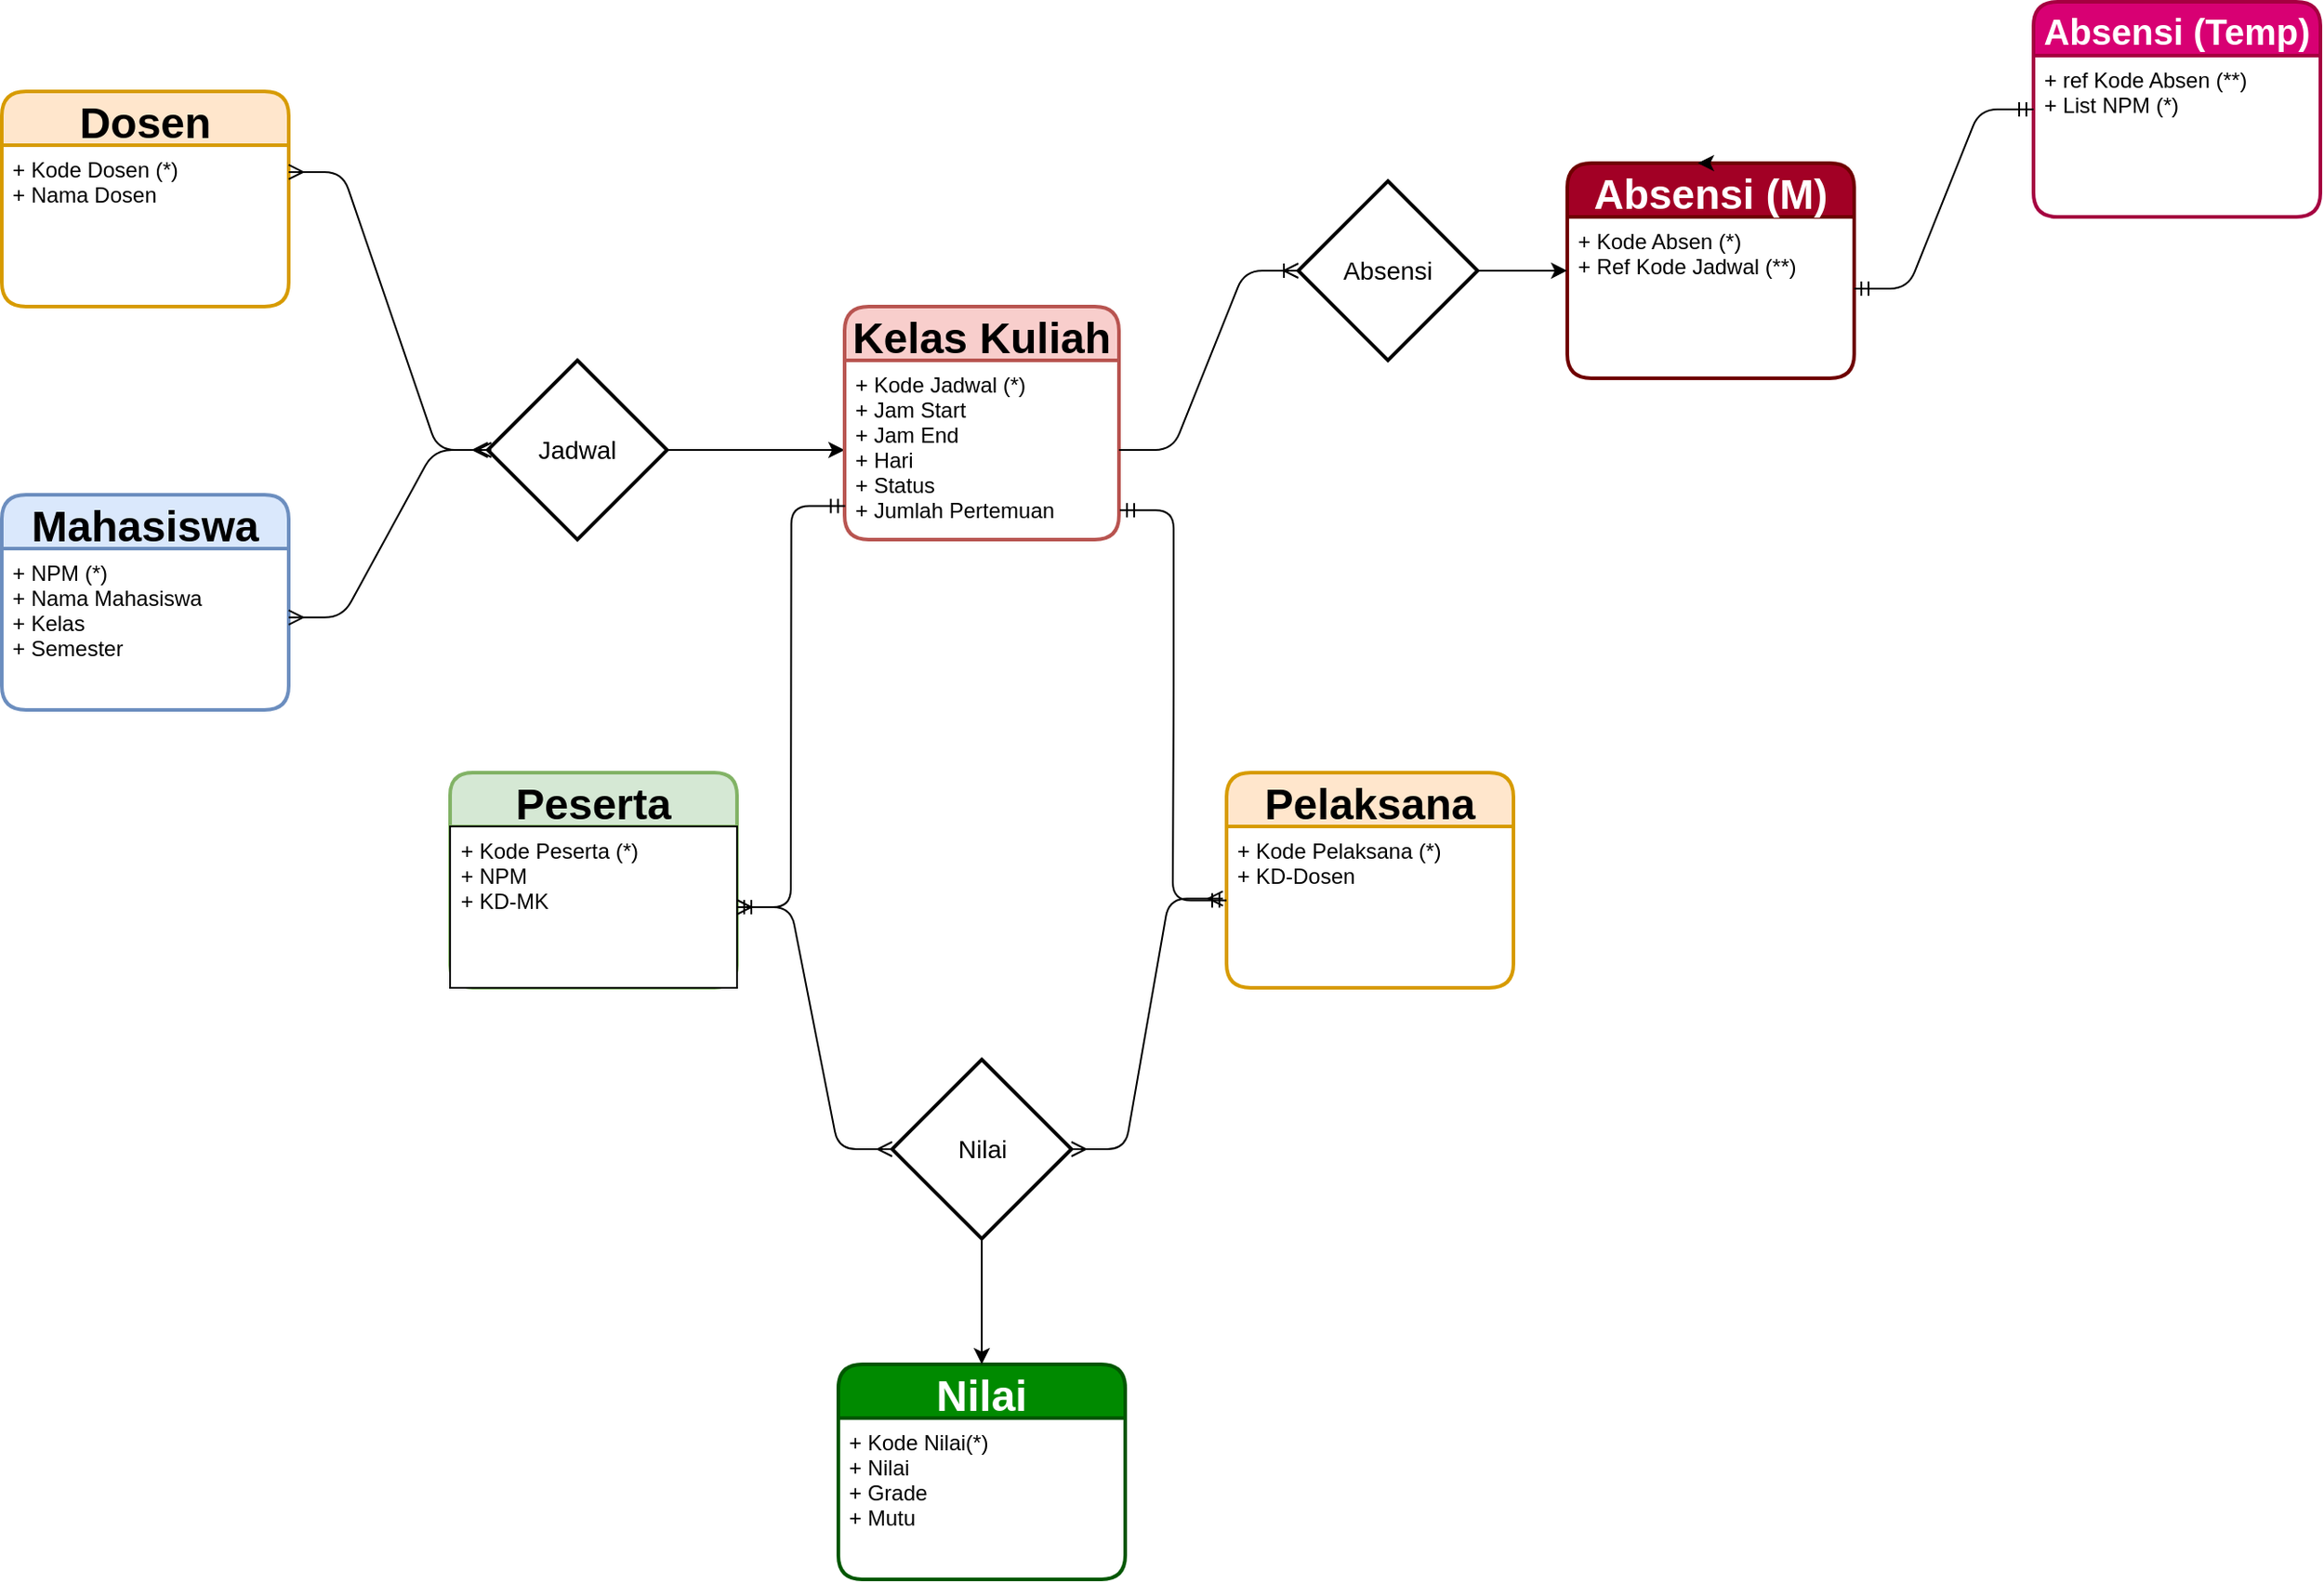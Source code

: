 <mxfile version="12.2.6" type="device" pages="1"><diagram id="yHryf3RU_HuBcMPViK_l" name="Page-1"><mxGraphModel dx="1006" dy="1711" grid="1" gridSize="10" guides="1" tooltips="1" connect="1" arrows="1" fold="1" page="1" pageScale="1" pageWidth="827" pageHeight="1169" math="0" shadow="0"><root><mxCell id="0"/><mxCell id="1" parent="0"/><mxCell id="_zkFOWTX7wUk2T6bQcha-3" value="Mahasiswa" style="swimlane;childLayout=stackLayout;horizontal=1;startSize=30;horizontalStack=0;fillColor=#dae8fc;rounded=1;fontSize=24;fontStyle=1;strokeWidth=2;resizeParent=0;resizeLast=1;shadow=0;dashed=0;align=center;strokeColor=#6c8ebf;" parent="1" vertex="1"><mxGeometry x="190" y="255" width="160" height="120" as="geometry"/></mxCell><mxCell id="_zkFOWTX7wUk2T6bQcha-4" value="+ NPM (*)&#10;+ Nama Mahasiswa&#10;+ Kelas&#10;+ Semester" style="align=left;strokeColor=none;fillColor=none;spacingLeft=4;fontSize=12;verticalAlign=top;resizable=0;rotatable=0;part=1;" parent="_zkFOWTX7wUk2T6bQcha-3" vertex="1"><mxGeometry y="30" width="160" height="90" as="geometry"/></mxCell><mxCell id="_zkFOWTX7wUk2T6bQcha-24" value="" style="edgeStyle=orthogonalEdgeStyle;rounded=0;orthogonalLoop=1;jettySize=auto;html=1;fontSize=20;" parent="1" source="_zkFOWTX7wUk2T6bQcha-5" target="_zkFOWTX7wUk2T6bQcha-10" edge="1"><mxGeometry relative="1" as="geometry"/></mxCell><mxCell id="_zkFOWTX7wUk2T6bQcha-5" value="Jadwal" style="shape=rhombus;strokeWidth=2;fontSize=17;perimeter=rhombusPerimeter;whiteSpace=wrap;html=1;align=center;fontSize=14;" parent="1" vertex="1"><mxGeometry x="461" y="180" width="100" height="100" as="geometry"/></mxCell><mxCell id="_zkFOWTX7wUk2T6bQcha-9" value="Kelas Kuliah" style="swimlane;childLayout=stackLayout;horizontal=1;startSize=30;horizontalStack=0;fillColor=#f8cecc;rounded=1;fontSize=24;fontStyle=1;strokeWidth=2;resizeParent=0;resizeLast=1;shadow=0;dashed=0;align=center;strokeColor=#b85450;" parent="1" vertex="1"><mxGeometry x="660" y="150" width="153" height="130" as="geometry"/></mxCell><mxCell id="_zkFOWTX7wUk2T6bQcha-10" value="+ Kode Jadwal (*)&#10;+ Jam Start&#10;+ Jam End&#10;+ Hari&#10;+ Status&#10;+ Jumlah Pertemuan" style="align=left;strokeColor=none;fillColor=none;spacingLeft=4;fontSize=12;verticalAlign=top;resizable=0;rotatable=0;part=1;" parent="_zkFOWTX7wUk2T6bQcha-9" vertex="1"><mxGeometry y="30" width="153" height="100" as="geometry"/></mxCell><mxCell id="_zkFOWTX7wUk2T6bQcha-11" value="Absensi (M)" style="swimlane;childLayout=stackLayout;horizontal=1;startSize=30;horizontalStack=0;fillColor=#a20025;rounded=1;fontSize=23;fontStyle=1;strokeWidth=2;resizeParent=0;resizeLast=1;shadow=0;dashed=0;align=center;strokeColor=#6F0000;fontColor=#ffffff;" parent="1" vertex="1"><mxGeometry x="1063" y="70" width="160" height="120" as="geometry"/></mxCell><mxCell id="_zkFOWTX7wUk2T6bQcha-12" value="+ Kode Absen (*)&#10;+ Ref Kode Jadwal (**)" style="align=left;strokeColor=none;fillColor=none;spacingLeft=4;fontSize=12;verticalAlign=top;resizable=0;rotatable=0;part=1;" parent="_zkFOWTX7wUk2T6bQcha-11" vertex="1"><mxGeometry y="30" width="160" height="90" as="geometry"/></mxCell><mxCell id="_zkFOWTX7wUk2T6bQcha-13" value="Absensi (Temp)" style="swimlane;childLayout=stackLayout;horizontal=1;startSize=30;horizontalStack=0;fillColor=#d80073;rounded=1;fontSize=20;fontStyle=1;strokeWidth=2;resizeParent=0;resizeLast=1;shadow=0;dashed=0;align=center;strokeColor=#A50040;fontColor=#ffffff;" parent="1" vertex="1"><mxGeometry x="1323" y="-20" width="160" height="120" as="geometry"/></mxCell><mxCell id="_zkFOWTX7wUk2T6bQcha-14" value="+ ref Kode Absen (**)&#10;+ List NPM (*)" style="align=left;strokeColor=none;fillColor=none;spacingLeft=4;fontSize=12;verticalAlign=top;resizable=0;rotatable=0;part=1;" parent="_zkFOWTX7wUk2T6bQcha-13" vertex="1"><mxGeometry y="30" width="160" height="90" as="geometry"/></mxCell><mxCell id="_zkFOWTX7wUk2T6bQcha-15" style="edgeStyle=orthogonalEdgeStyle;rounded=0;orthogonalLoop=1;jettySize=auto;html=1;exitX=0.5;exitY=0;exitDx=0;exitDy=0;entryX=0.455;entryY=0;entryDx=0;entryDy=0;entryPerimeter=0;fontSize=20;" parent="1" source="_zkFOWTX7wUk2T6bQcha-11" target="_zkFOWTX7wUk2T6bQcha-11" edge="1"><mxGeometry relative="1" as="geometry"/></mxCell><mxCell id="_zkFOWTX7wUk2T6bQcha-16" value="Nilai" style="swimlane;childLayout=stackLayout;horizontal=1;startSize=30;horizontalStack=0;fillColor=#008a00;rounded=1;fontSize=24;fontStyle=1;strokeWidth=2;resizeParent=0;resizeLast=1;shadow=0;dashed=0;align=center;strokeColor=#005700;fontColor=#ffffff;" parent="1" vertex="1"><mxGeometry x="656.5" y="740" width="160" height="120" as="geometry"/></mxCell><mxCell id="_zkFOWTX7wUk2T6bQcha-17" value="+ Kode Nilai(*) &#10;+ Nilai&#10;+ Grade&#10;+ Mutu" style="align=left;strokeColor=none;fillColor=none;spacingLeft=4;fontSize=12;verticalAlign=top;resizable=0;rotatable=0;part=1;" parent="_zkFOWTX7wUk2T6bQcha-16" vertex="1"><mxGeometry y="30" width="160" height="90" as="geometry"/></mxCell><mxCell id="_zkFOWTX7wUk2T6bQcha-1" value="Dosen" style="swimlane;childLayout=stackLayout;horizontal=1;startSize=30;horizontalStack=0;fillColor=#ffe6cc;rounded=1;fontSize=24;fontStyle=1;strokeWidth=2;resizeParent=0;resizeLast=1;shadow=0;dashed=0;align=center;strokeColor=#d79b00;" parent="1" vertex="1"><mxGeometry x="190" y="30" width="160" height="120" as="geometry"/></mxCell><mxCell id="_zkFOWTX7wUk2T6bQcha-2" value="+ Kode Dosen (*)&#10;+ Nama Dosen" style="align=left;strokeColor=none;fillColor=none;spacingLeft=4;fontSize=12;verticalAlign=top;resizable=0;rotatable=0;part=1;" parent="_zkFOWTX7wUk2T6bQcha-1" vertex="1"><mxGeometry y="30" width="160" height="90" as="geometry"/></mxCell><mxCell id="_zkFOWTX7wUk2T6bQcha-18" value="" style="edgeStyle=entityRelationEdgeStyle;fontSize=12;html=1;endArrow=ERmany;startArrow=ERmany;exitX=1;exitY=0.166;exitDx=0;exitDy=0;exitPerimeter=0;" parent="1" source="_zkFOWTX7wUk2T6bQcha-2" edge="1"><mxGeometry width="100" height="100" relative="1" as="geometry"><mxPoint x="370" y="60" as="sourcePoint"/><mxPoint x="463" y="230" as="targetPoint"/></mxGeometry></mxCell><mxCell id="_zkFOWTX7wUk2T6bQcha-19" value="" style="edgeStyle=entityRelationEdgeStyle;fontSize=12;html=1;endArrow=ERmany;startArrow=ERmany;exitX=1;exitY=0.427;exitDx=0;exitDy=0;exitPerimeter=0;" parent="1" source="_zkFOWTX7wUk2T6bQcha-4" edge="1"><mxGeometry width="100" height="100" relative="1" as="geometry"><mxPoint x="361" y="330" as="sourcePoint"/><mxPoint x="461" y="230" as="targetPoint"/></mxGeometry></mxCell><mxCell id="_eD8-C7wUeBYrJlZd3kV-22" style="edgeStyle=orthogonalEdgeStyle;rounded=0;orthogonalLoop=1;jettySize=auto;html=1;" edge="1" parent="1" source="_zkFOWTX7wUk2T6bQcha-20" target="_zkFOWTX7wUk2T6bQcha-16"><mxGeometry relative="1" as="geometry"/></mxCell><mxCell id="_zkFOWTX7wUk2T6bQcha-20" value="Nilai" style="shape=rhombus;strokeWidth=2;fontSize=17;perimeter=rhombusPerimeter;whiteSpace=wrap;html=1;align=center;fontSize=14;" parent="1" vertex="1"><mxGeometry x="686.5" y="570" width="100" height="100" as="geometry"/></mxCell><mxCell id="_zkFOWTX7wUk2T6bQcha-36" style="edgeStyle=orthogonalEdgeStyle;rounded=0;orthogonalLoop=1;jettySize=auto;html=1;entryX=0;entryY=0.333;entryDx=0;entryDy=0;entryPerimeter=0;fontSize=20;" parent="1" source="_zkFOWTX7wUk2T6bQcha-25" target="_zkFOWTX7wUk2T6bQcha-12" edge="1"><mxGeometry relative="1" as="geometry"/></mxCell><mxCell id="_zkFOWTX7wUk2T6bQcha-25" value="Absensi" style="shape=rhombus;strokeWidth=2;fontSize=17;perimeter=rhombusPerimeter;whiteSpace=wrap;html=1;align=center;fontSize=14;" parent="1" vertex="1"><mxGeometry x="913" y="80" width="100" height="100" as="geometry"/></mxCell><mxCell id="_zkFOWTX7wUk2T6bQcha-32" value="" style="edgeStyle=entityRelationEdgeStyle;fontSize=12;html=1;endArrow=ERoneToMany;" parent="1" edge="1"><mxGeometry width="100" height="100" relative="1" as="geometry"><mxPoint x="813" y="230" as="sourcePoint"/><mxPoint x="913" y="130" as="targetPoint"/></mxGeometry></mxCell><mxCell id="_zkFOWTX7wUk2T6bQcha-37" value="" style="edgeStyle=entityRelationEdgeStyle;fontSize=12;html=1;endArrow=ERmandOne;startArrow=ERmandOne;" parent="1" edge="1"><mxGeometry width="100" height="100" relative="1" as="geometry"><mxPoint x="1223" y="140" as="sourcePoint"/><mxPoint x="1323" y="40" as="targetPoint"/></mxGeometry></mxCell><mxCell id="_eD8-C7wUeBYrJlZd3kV-6" value="Peserta" style="swimlane;childLayout=stackLayout;horizontal=1;startSize=30;horizontalStack=0;rounded=1;fontSize=24;fontStyle=1;strokeWidth=2;resizeParent=0;resizeLast=1;shadow=0;dashed=0;align=center;arcSize=14;swimlaneLine=1;fillColor=#d5e8d4;strokeColor=#82b366;" vertex="1" parent="1"><mxGeometry x="440" y="410" width="160" height="120" as="geometry"/></mxCell><mxCell id="_eD8-C7wUeBYrJlZd3kV-7" value="+ Kode Peserta (*)&#10;+ NPM&#10;+ KD-MK" style="align=left;spacingLeft=4;fontSize=12;verticalAlign=top;resizable=0;rotatable=0;part=1;rounded=0;" vertex="1" parent="_eD8-C7wUeBYrJlZd3kV-6"><mxGeometry y="30" width="160" height="90" as="geometry"/></mxCell><mxCell id="_eD8-C7wUeBYrJlZd3kV-8" value="Pelaksana" style="swimlane;childLayout=stackLayout;horizontal=1;startSize=30;horizontalStack=0;fillColor=#ffe6cc;rounded=1;fontSize=24;fontStyle=1;strokeWidth=2;resizeParent=0;resizeLast=1;shadow=0;dashed=0;align=center;strokeColor=#d79b00;" vertex="1" parent="1"><mxGeometry x="873" y="410" width="160" height="120" as="geometry"/></mxCell><mxCell id="_eD8-C7wUeBYrJlZd3kV-9" value="+ Kode Pelaksana (*)&#10;+ KD-Dosen" style="align=left;strokeColor=none;fillColor=none;spacingLeft=4;fontSize=12;verticalAlign=top;resizable=0;rotatable=0;part=1;" vertex="1" parent="_eD8-C7wUeBYrJlZd3kV-8"><mxGeometry y="30" width="160" height="90" as="geometry"/></mxCell><mxCell id="_eD8-C7wUeBYrJlZd3kV-18" value="" style="edgeStyle=entityRelationEdgeStyle;fontSize=12;html=1;endArrow=ERmandOne;startArrow=ERmandOne;entryX=0.002;entryY=0.813;entryDx=0;entryDy=0;entryPerimeter=0;" edge="1" parent="1" source="_eD8-C7wUeBYrJlZd3kV-7" target="_zkFOWTX7wUk2T6bQcha-10"><mxGeometry width="100" height="100" relative="1" as="geometry"><mxPoint x="600" y="380" as="sourcePoint"/><mxPoint x="716" y="270" as="targetPoint"/></mxGeometry></mxCell><mxCell id="_eD8-C7wUeBYrJlZd3kV-19" value="" style="edgeStyle=entityRelationEdgeStyle;fontSize=12;html=1;endArrow=ERmandOne;startArrow=ERmandOne;exitX=1.003;exitY=0.836;exitDx=0;exitDy=0;exitPerimeter=0;entryX=0;entryY=0.458;entryDx=0;entryDy=0;entryPerimeter=0;" edge="1" parent="1" source="_zkFOWTX7wUk2T6bQcha-10" target="_eD8-C7wUeBYrJlZd3kV-9"><mxGeometry width="100" height="100" relative="1" as="geometry"><mxPoint x="730" y="280" as="sourcePoint"/><mxPoint x="890" y="390" as="targetPoint"/></mxGeometry></mxCell><mxCell id="_eD8-C7wUeBYrJlZd3kV-20" value="" style="edgeStyle=entityRelationEdgeStyle;fontSize=12;html=1;endArrow=ERmany;startArrow=ERmany;" edge="1" parent="1" source="_zkFOWTX7wUk2T6bQcha-20" target="_eD8-C7wUeBYrJlZd3kV-7"><mxGeometry width="100" height="100" relative="1" as="geometry"><mxPoint x="520" y="660" as="sourcePoint"/><mxPoint x="620" y="560" as="targetPoint"/></mxGeometry></mxCell><mxCell id="_eD8-C7wUeBYrJlZd3kV-21" value="" style="edgeStyle=entityRelationEdgeStyle;fontSize=12;html=1;endArrow=ERmany;startArrow=ERmany;entryX=-0.013;entryY=0.447;entryDx=0;entryDy=0;entryPerimeter=0;" edge="1" parent="1" target="_eD8-C7wUeBYrJlZd3kV-9"><mxGeometry width="100" height="100" relative="1" as="geometry"><mxPoint x="786.5" y="620" as="sourcePoint"/><mxPoint x="870" y="480" as="targetPoint"/></mxGeometry></mxCell></root></mxGraphModel></diagram></mxfile>